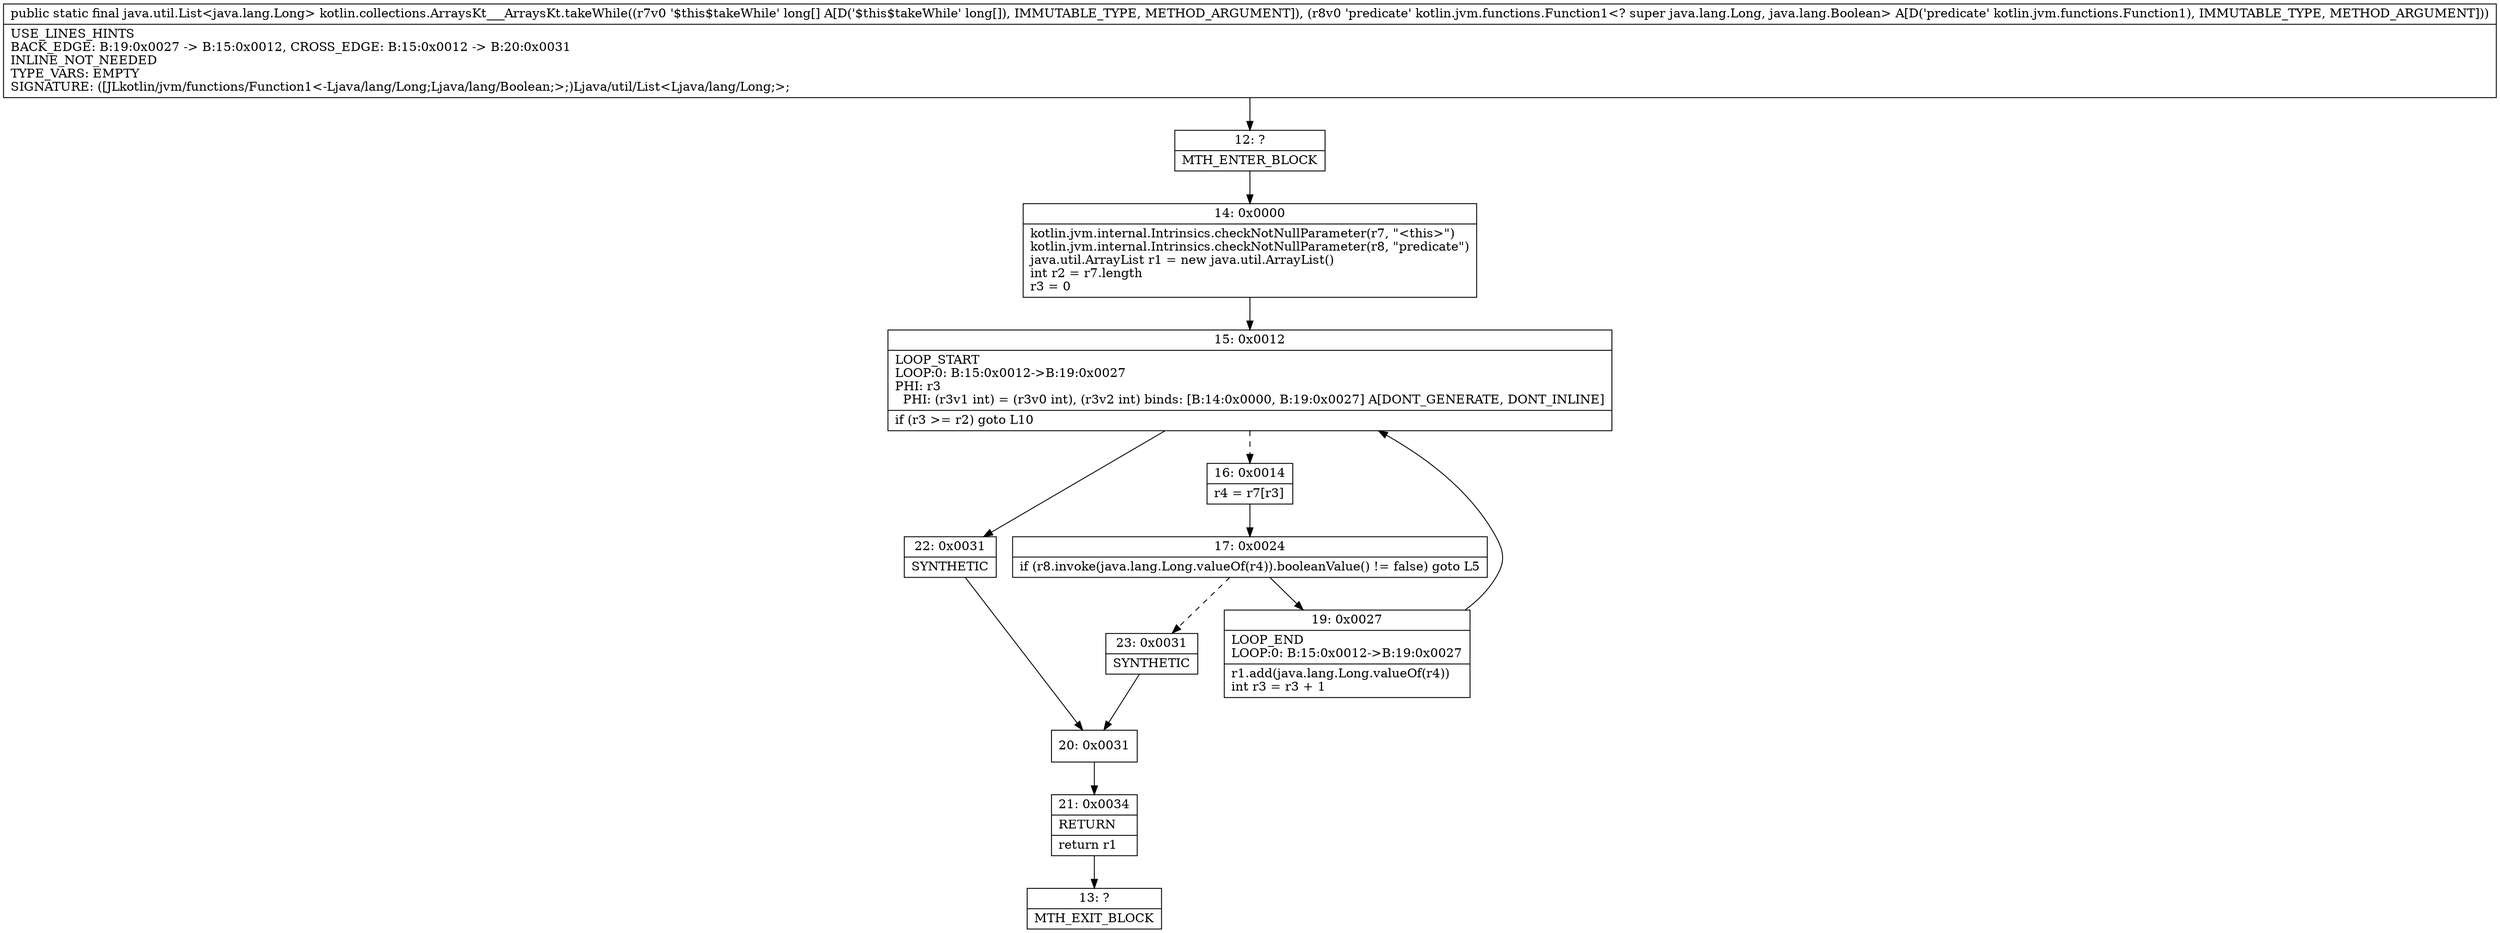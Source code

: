 digraph "CFG forkotlin.collections.ArraysKt___ArraysKt.takeWhile([JLkotlin\/jvm\/functions\/Function1;)Ljava\/util\/List;" {
Node_12 [shape=record,label="{12\:\ ?|MTH_ENTER_BLOCK\l}"];
Node_14 [shape=record,label="{14\:\ 0x0000|kotlin.jvm.internal.Intrinsics.checkNotNullParameter(r7, \"\<this\>\")\lkotlin.jvm.internal.Intrinsics.checkNotNullParameter(r8, \"predicate\")\ljava.util.ArrayList r1 = new java.util.ArrayList()\lint r2 = r7.length\lr3 = 0\l}"];
Node_15 [shape=record,label="{15\:\ 0x0012|LOOP_START\lLOOP:0: B:15:0x0012\-\>B:19:0x0027\lPHI: r3 \l  PHI: (r3v1 int) = (r3v0 int), (r3v2 int) binds: [B:14:0x0000, B:19:0x0027] A[DONT_GENERATE, DONT_INLINE]\l|if (r3 \>= r2) goto L10\l}"];
Node_16 [shape=record,label="{16\:\ 0x0014|r4 = r7[r3]\l}"];
Node_17 [shape=record,label="{17\:\ 0x0024|if (r8.invoke(java.lang.Long.valueOf(r4)).booleanValue() != false) goto L5\l}"];
Node_19 [shape=record,label="{19\:\ 0x0027|LOOP_END\lLOOP:0: B:15:0x0012\-\>B:19:0x0027\l|r1.add(java.lang.Long.valueOf(r4))\lint r3 = r3 + 1\l}"];
Node_23 [shape=record,label="{23\:\ 0x0031|SYNTHETIC\l}"];
Node_20 [shape=record,label="{20\:\ 0x0031}"];
Node_21 [shape=record,label="{21\:\ 0x0034|RETURN\l|return r1\l}"];
Node_13 [shape=record,label="{13\:\ ?|MTH_EXIT_BLOCK\l}"];
Node_22 [shape=record,label="{22\:\ 0x0031|SYNTHETIC\l}"];
MethodNode[shape=record,label="{public static final java.util.List\<java.lang.Long\> kotlin.collections.ArraysKt___ArraysKt.takeWhile((r7v0 '$this$takeWhile' long[] A[D('$this$takeWhile' long[]), IMMUTABLE_TYPE, METHOD_ARGUMENT]), (r8v0 'predicate' kotlin.jvm.functions.Function1\<? super java.lang.Long, java.lang.Boolean\> A[D('predicate' kotlin.jvm.functions.Function1), IMMUTABLE_TYPE, METHOD_ARGUMENT]))  | USE_LINES_HINTS\lBACK_EDGE: B:19:0x0027 \-\> B:15:0x0012, CROSS_EDGE: B:15:0x0012 \-\> B:20:0x0031\lINLINE_NOT_NEEDED\lTYPE_VARS: EMPTY\lSIGNATURE: ([JLkotlin\/jvm\/functions\/Function1\<\-Ljava\/lang\/Long;Ljava\/lang\/Boolean;\>;)Ljava\/util\/List\<Ljava\/lang\/Long;\>;\l}"];
MethodNode -> Node_12;Node_12 -> Node_14;
Node_14 -> Node_15;
Node_15 -> Node_16[style=dashed];
Node_15 -> Node_22;
Node_16 -> Node_17;
Node_17 -> Node_19;
Node_17 -> Node_23[style=dashed];
Node_19 -> Node_15;
Node_23 -> Node_20;
Node_20 -> Node_21;
Node_21 -> Node_13;
Node_22 -> Node_20;
}

